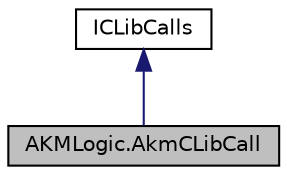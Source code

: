 digraph "AKMLogic.AkmCLibCall"
{
 // LATEX_PDF_SIZE
  edge [fontname="Helvetica",fontsize="10",labelfontname="Helvetica",labelfontsize="10"];
  node [fontname="Helvetica",fontsize="10",shape=record];
  Node1 [label="AKMLogic.AkmCLibCall",height=0.2,width=0.4,color="black", fillcolor="grey75", style="filled", fontcolor="black",tooltip="Empty class used as a default implementation of C library calls interface"];
  Node2 -> Node1 [dir="back",color="midnightblue",fontsize="10",style="solid"];
  Node2 [label="ICLibCalls",height=0.2,width=0.4,color="black", fillcolor="white", style="filled",URL="$interface_a_k_m_interface_1_1_i_c_lib_calls.html",tooltip=" "];
}

